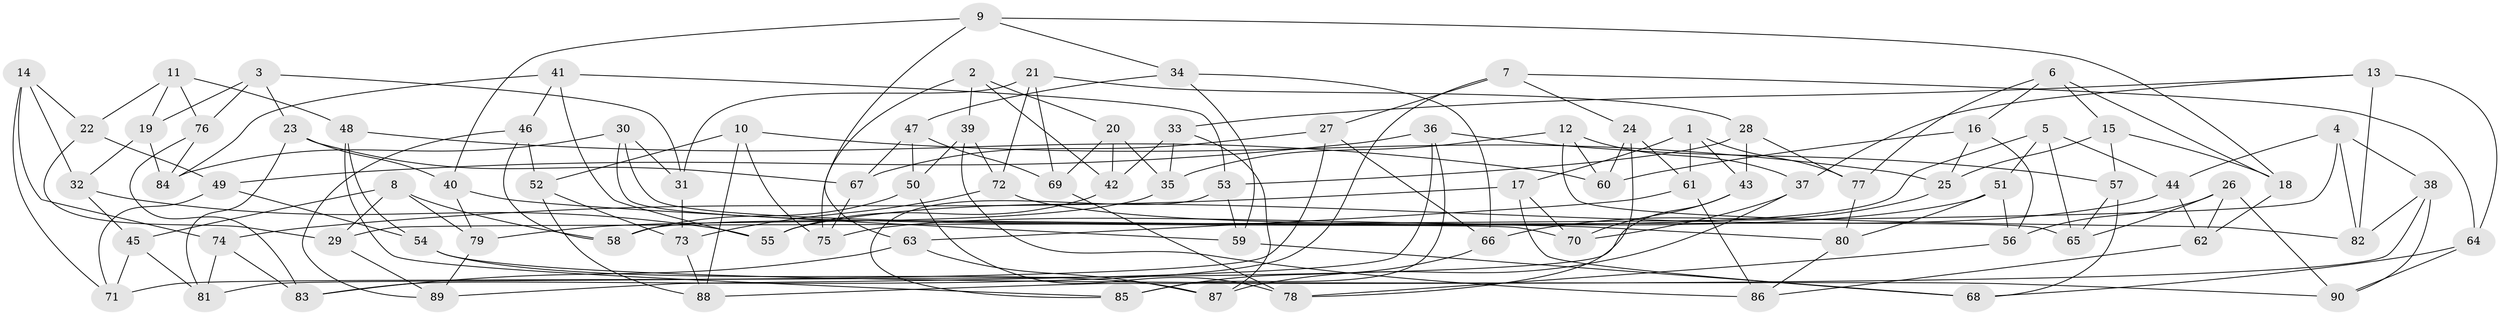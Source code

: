 // Generated by graph-tools (version 1.1) at 2025/57/03/09/25 04:57:15]
// undirected, 90 vertices, 180 edges
graph export_dot {
graph [start="1"]
  node [color=gray90,style=filled];
  1;
  2;
  3;
  4;
  5;
  6;
  7;
  8;
  9;
  10;
  11;
  12;
  13;
  14;
  15;
  16;
  17;
  18;
  19;
  20;
  21;
  22;
  23;
  24;
  25;
  26;
  27;
  28;
  29;
  30;
  31;
  32;
  33;
  34;
  35;
  36;
  37;
  38;
  39;
  40;
  41;
  42;
  43;
  44;
  45;
  46;
  47;
  48;
  49;
  50;
  51;
  52;
  53;
  54;
  55;
  56;
  57;
  58;
  59;
  60;
  61;
  62;
  63;
  64;
  65;
  66;
  67;
  68;
  69;
  70;
  71;
  72;
  73;
  74;
  75;
  76;
  77;
  78;
  79;
  80;
  81;
  82;
  83;
  84;
  85;
  86;
  87;
  88;
  89;
  90;
  1 -- 17;
  1 -- 61;
  1 -- 43;
  1 -- 77;
  2 -- 39;
  2 -- 75;
  2 -- 42;
  2 -- 20;
  3 -- 23;
  3 -- 31;
  3 -- 19;
  3 -- 76;
  4 -- 38;
  4 -- 82;
  4 -- 44;
  4 -- 29;
  5 -- 51;
  5 -- 65;
  5 -- 58;
  5 -- 44;
  6 -- 18;
  6 -- 15;
  6 -- 16;
  6 -- 77;
  7 -- 27;
  7 -- 83;
  7 -- 24;
  7 -- 64;
  8 -- 79;
  8 -- 45;
  8 -- 58;
  8 -- 29;
  9 -- 34;
  9 -- 63;
  9 -- 18;
  9 -- 40;
  10 -- 75;
  10 -- 88;
  10 -- 52;
  10 -- 25;
  11 -- 48;
  11 -- 22;
  11 -- 76;
  11 -- 19;
  12 -- 37;
  12 -- 82;
  12 -- 60;
  12 -- 35;
  13 -- 64;
  13 -- 37;
  13 -- 33;
  13 -- 82;
  14 -- 71;
  14 -- 32;
  14 -- 22;
  14 -- 74;
  15 -- 25;
  15 -- 57;
  15 -- 18;
  16 -- 25;
  16 -- 60;
  16 -- 56;
  17 -- 74;
  17 -- 68;
  17 -- 70;
  18 -- 62;
  19 -- 84;
  19 -- 32;
  20 -- 69;
  20 -- 42;
  20 -- 35;
  21 -- 28;
  21 -- 69;
  21 -- 31;
  21 -- 72;
  22 -- 49;
  22 -- 29;
  23 -- 81;
  23 -- 40;
  23 -- 67;
  24 -- 60;
  24 -- 61;
  24 -- 78;
  25 -- 66;
  26 -- 65;
  26 -- 62;
  26 -- 90;
  26 -- 56;
  27 -- 67;
  27 -- 81;
  27 -- 66;
  28 -- 53;
  28 -- 77;
  28 -- 43;
  29 -- 89;
  30 -- 84;
  30 -- 70;
  30 -- 65;
  30 -- 31;
  31 -- 73;
  32 -- 45;
  32 -- 55;
  33 -- 87;
  33 -- 42;
  33 -- 35;
  34 -- 59;
  34 -- 66;
  34 -- 47;
  35 -- 79;
  36 -- 85;
  36 -- 49;
  36 -- 57;
  36 -- 89;
  37 -- 70;
  37 -- 87;
  38 -- 90;
  38 -- 82;
  38 -- 88;
  39 -- 50;
  39 -- 72;
  39 -- 86;
  40 -- 79;
  40 -- 59;
  41 -- 53;
  41 -- 55;
  41 -- 46;
  41 -- 84;
  42 -- 55;
  43 -- 71;
  43 -- 70;
  44 -- 62;
  44 -- 55;
  45 -- 71;
  45 -- 81;
  46 -- 89;
  46 -- 52;
  46 -- 58;
  47 -- 50;
  47 -- 69;
  47 -- 67;
  48 -- 54;
  48 -- 85;
  48 -- 60;
  49 -- 54;
  49 -- 71;
  50 -- 58;
  50 -- 78;
  51 -- 56;
  51 -- 80;
  51 -- 75;
  52 -- 88;
  52 -- 73;
  53 -- 85;
  53 -- 59;
  54 -- 87;
  54 -- 90;
  56 -- 78;
  57 -- 65;
  57 -- 68;
  59 -- 68;
  61 -- 86;
  61 -- 63;
  62 -- 86;
  63 -- 83;
  63 -- 87;
  64 -- 90;
  64 -- 68;
  66 -- 85;
  67 -- 75;
  69 -- 78;
  72 -- 73;
  72 -- 80;
  73 -- 88;
  74 -- 83;
  74 -- 81;
  76 -- 83;
  76 -- 84;
  77 -- 80;
  79 -- 89;
  80 -- 86;
}
